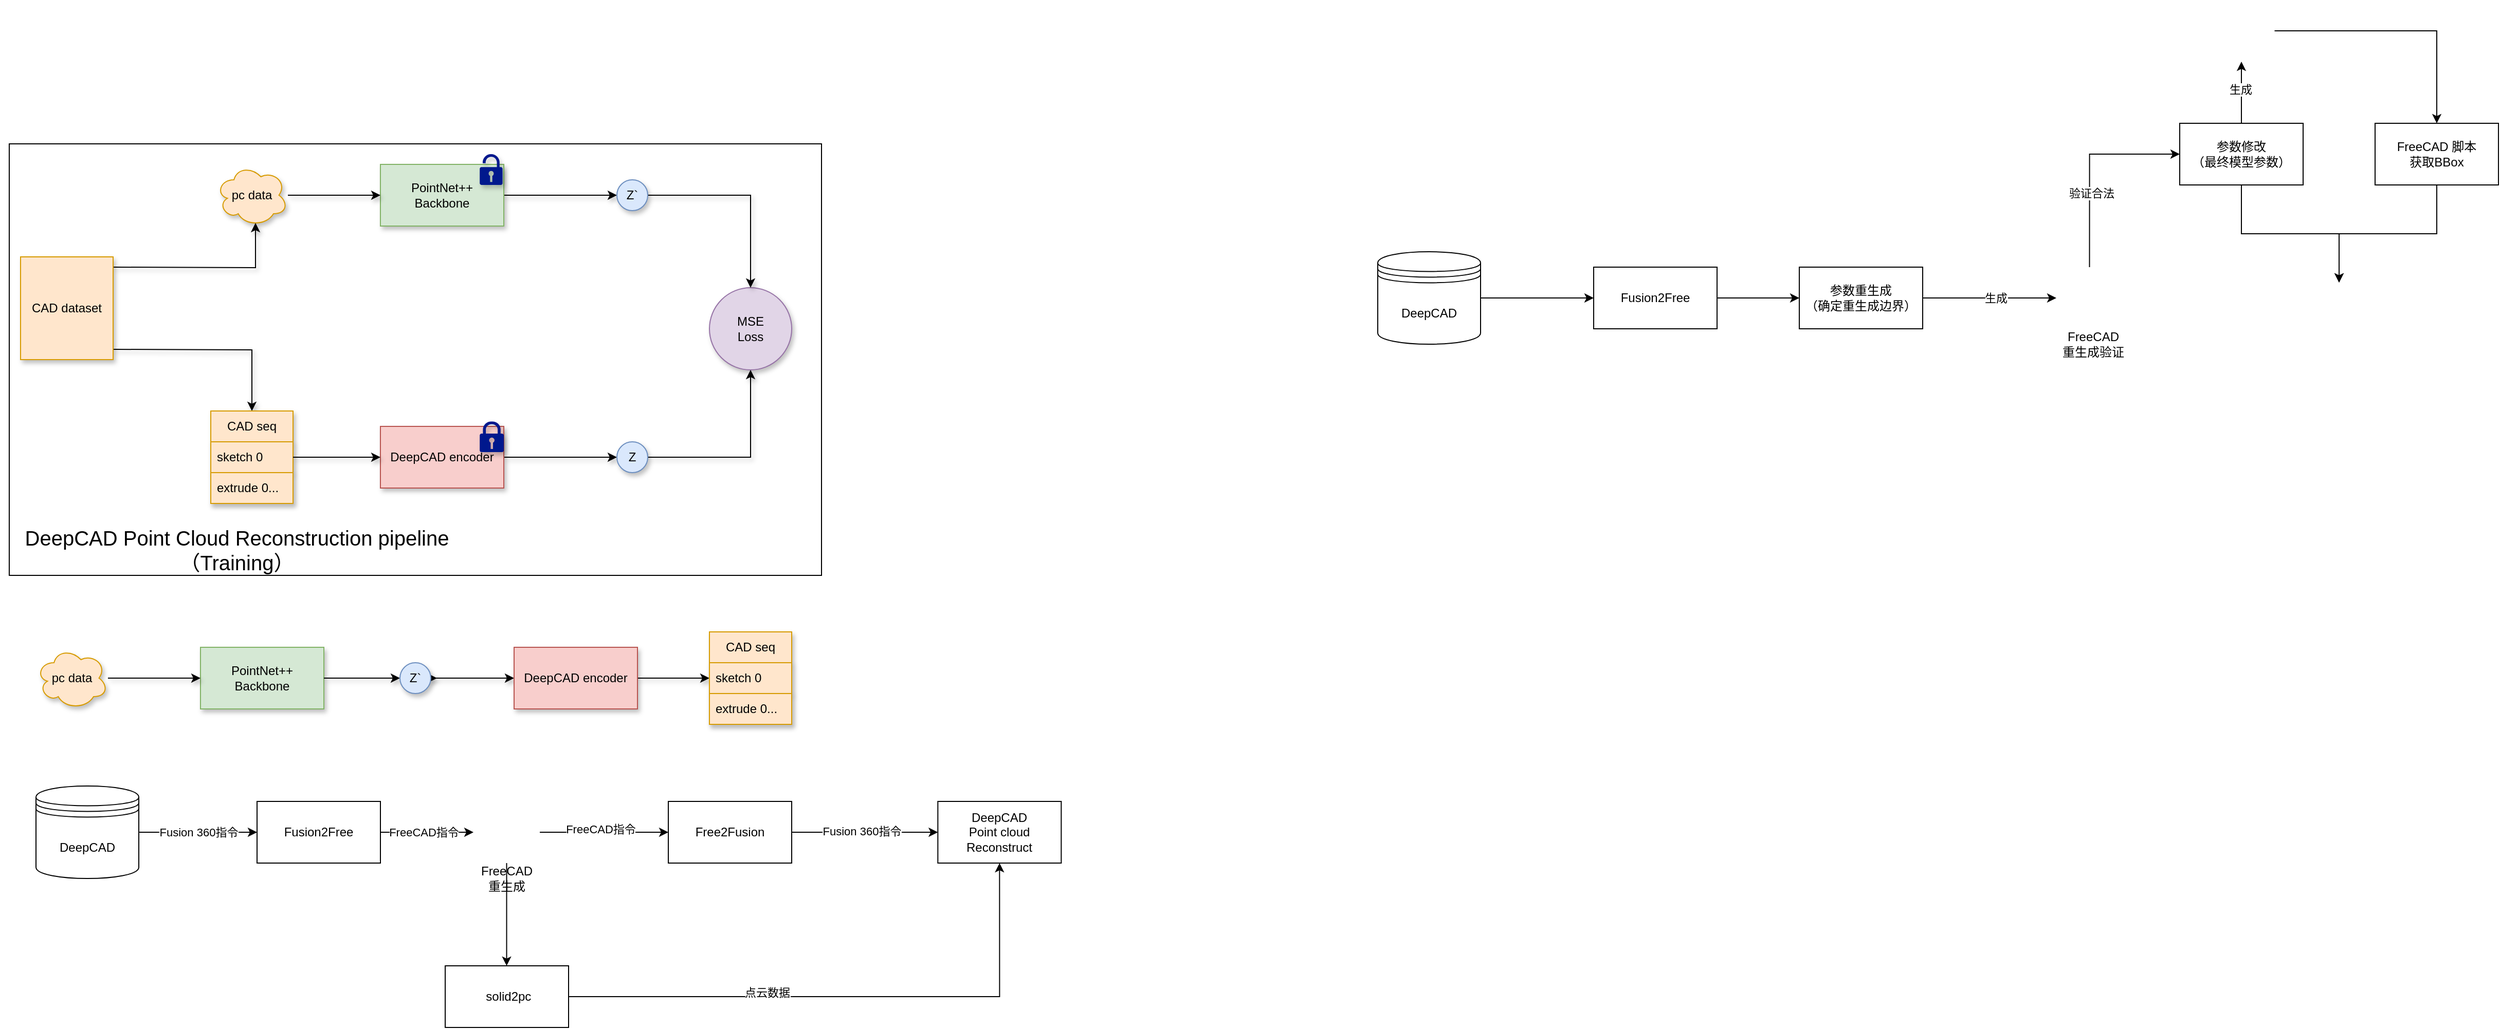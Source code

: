 <mxfile version="25.0.3">
  <diagram name="第 1 页" id="Mp8tOPffEF1rVt3VJn_L">
    <mxGraphModel dx="1778" dy="963" grid="1" gridSize="10" guides="1" tooltips="1" connect="1" arrows="1" fold="1" page="1" pageScale="1" pageWidth="827" pageHeight="1169" math="0" shadow="0">
      <root>
        <mxCell id="0" />
        <mxCell id="1" parent="0" />
        <mxCell id="WQSdrnmGpLRCLVuS_tFA-32" style="edgeStyle=orthogonalEdgeStyle;rounded=0;orthogonalLoop=1;jettySize=auto;html=1;exitX=1;exitY=0.5;exitDx=0;exitDy=0;shadow=1;" parent="1" source="WQSdrnmGpLRCLVuS_tFA-36" edge="1">
          <mxGeometry relative="1" as="geometry">
            <mxPoint x="435" y="740" as="targetPoint" />
          </mxGeometry>
        </mxCell>
        <mxCell id="WQSdrnmGpLRCLVuS_tFA-33" value="PointNet++&lt;div&gt;Backbone&lt;/div&gt;" style="rounded=0;whiteSpace=wrap;html=1;fillColor=#d5e8d4;strokeColor=#82b366;shadow=1;" parent="1" vertex="1">
          <mxGeometry x="205" y="710" width="120" height="60" as="geometry" />
        </mxCell>
        <mxCell id="WQSdrnmGpLRCLVuS_tFA-34" value="" style="edgeStyle=orthogonalEdgeStyle;rounded=0;orthogonalLoop=1;jettySize=auto;html=1;shadow=1;" parent="1" source="WQSdrnmGpLRCLVuS_tFA-35" target="WQSdrnmGpLRCLVuS_tFA-33" edge="1">
          <mxGeometry relative="1" as="geometry" />
        </mxCell>
        <mxCell id="WQSdrnmGpLRCLVuS_tFA-35" value="pc data" style="ellipse;shape=cloud;whiteSpace=wrap;html=1;fillColor=#ffe6cc;strokeColor=#d79b00;shadow=1;" parent="1" vertex="1">
          <mxGeometry x="45" y="710" width="70" height="60" as="geometry" />
        </mxCell>
        <mxCell id="WQSdrnmGpLRCLVuS_tFA-39" value="" style="edgeStyle=orthogonalEdgeStyle;rounded=0;orthogonalLoop=1;jettySize=auto;html=1;shadow=1;" parent="1" source="WQSdrnmGpLRCLVuS_tFA-36" target="WQSdrnmGpLRCLVuS_tFA-38" edge="1">
          <mxGeometry relative="1" as="geometry" />
        </mxCell>
        <mxCell id="WQSdrnmGpLRCLVuS_tFA-44" value="" style="edgeStyle=orthogonalEdgeStyle;rounded=0;orthogonalLoop=1;jettySize=auto;html=1;entryX=0;entryY=0.5;entryDx=0;entryDy=0;shadow=1;" parent="1" source="WQSdrnmGpLRCLVuS_tFA-38" target="WQSdrnmGpLRCLVuS_tFA-42" edge="1">
          <mxGeometry relative="1" as="geometry" />
        </mxCell>
        <mxCell id="WQSdrnmGpLRCLVuS_tFA-38" value="DeepCAD encoder" style="rounded=0;whiteSpace=wrap;html=1;fillColor=#f8cecc;strokeColor=#b85450;shadow=1;" parent="1" vertex="1">
          <mxGeometry x="510" y="710" width="120" height="60" as="geometry" />
        </mxCell>
        <mxCell id="WQSdrnmGpLRCLVuS_tFA-40" value="" style="edgeStyle=orthogonalEdgeStyle;rounded=0;orthogonalLoop=1;jettySize=auto;html=1;exitX=1;exitY=0.5;exitDx=0;exitDy=0;shadow=1;" parent="1" source="WQSdrnmGpLRCLVuS_tFA-33" target="WQSdrnmGpLRCLVuS_tFA-36" edge="1">
          <mxGeometry relative="1" as="geometry">
            <mxPoint x="435" y="740" as="targetPoint" />
            <mxPoint x="325" y="740" as="sourcePoint" />
          </mxGeometry>
        </mxCell>
        <mxCell id="WQSdrnmGpLRCLVuS_tFA-36" value="Z`" style="ellipse;whiteSpace=wrap;html=1;aspect=fixed;fillColor=#dae8fc;strokeColor=#6c8ebf;shadow=1;" parent="1" vertex="1">
          <mxGeometry x="399" y="725" width="30" height="30" as="geometry" />
        </mxCell>
        <mxCell id="WQSdrnmGpLRCLVuS_tFA-41" value="CAD seq" style="swimlane;fontStyle=0;childLayout=stackLayout;horizontal=1;startSize=30;horizontalStack=0;resizeParent=1;resizeParentMax=0;resizeLast=0;collapsible=1;marginBottom=0;whiteSpace=wrap;html=1;fillColor=#ffe6cc;strokeColor=#d79b00;shadow=1;" parent="1" vertex="1">
          <mxGeometry x="700" y="695" width="80" height="90" as="geometry" />
        </mxCell>
        <mxCell id="WQSdrnmGpLRCLVuS_tFA-42" value="sketch 0" style="text;strokeColor=#d79b00;fillColor=#ffe6cc;align=left;verticalAlign=middle;spacingLeft=4;spacingRight=4;overflow=hidden;points=[[0,0.5],[1,0.5]];portConstraint=eastwest;rotatable=0;whiteSpace=wrap;html=1;shadow=1;" parent="WQSdrnmGpLRCLVuS_tFA-41" vertex="1">
          <mxGeometry y="30" width="80" height="30" as="geometry" />
        </mxCell>
        <mxCell id="WQSdrnmGpLRCLVuS_tFA-43" value="extrude 0..." style="text;strokeColor=#d79b00;fillColor=#ffe6cc;align=left;verticalAlign=middle;spacingLeft=4;spacingRight=4;overflow=hidden;points=[[0,0.5],[1,0.5]];portConstraint=eastwest;rotatable=0;whiteSpace=wrap;html=1;shadow=1;" parent="WQSdrnmGpLRCLVuS_tFA-41" vertex="1">
          <mxGeometry y="60" width="80" height="30" as="geometry" />
        </mxCell>
        <mxCell id="WQSdrnmGpLRCLVuS_tFA-56" value="Fusion 360指令" style="edgeStyle=orthogonalEdgeStyle;rounded=0;orthogonalLoop=1;jettySize=auto;html=1;" parent="1" source="WQSdrnmGpLRCLVuS_tFA-50" target="WQSdrnmGpLRCLVuS_tFA-54" edge="1">
          <mxGeometry relative="1" as="geometry" />
        </mxCell>
        <mxCell id="WQSdrnmGpLRCLVuS_tFA-50" value="DeepCAD" style="shape=datastore;whiteSpace=wrap;html=1;" parent="1" vertex="1">
          <mxGeometry x="45" y="845" width="100" height="90" as="geometry" />
        </mxCell>
        <mxCell id="WQSdrnmGpLRCLVuS_tFA-47" value="" style="shape=image;verticalLabelPosition=bottom;labelBackgroundColor=default;verticalAlign=top;aspect=fixed;imageAspect=0;image=https://damassets.autodesk.net/content/dam/autodesk/www/product-imagery/badge-75x75/fusion-badge-75x75.png;" parent="1" vertex="1">
          <mxGeometry x="45" y="865" width="30" height="30" as="geometry" />
        </mxCell>
        <mxCell id="WQSdrnmGpLRCLVuS_tFA-53" value="" style="group" parent="1" vertex="1" connectable="0">
          <mxGeometry x="470.5" y="860.0" width="64.5" height="90.0" as="geometry" />
        </mxCell>
        <mxCell id="WQSdrnmGpLRCLVuS_tFA-174" style="edgeStyle=orthogonalEdgeStyle;rounded=0;orthogonalLoop=1;jettySize=auto;html=1;" parent="WQSdrnmGpLRCLVuS_tFA-53" source="WQSdrnmGpLRCLVuS_tFA-51" edge="1">
          <mxGeometry relative="1" as="geometry">
            <mxPoint x="32.25" y="160.0" as="targetPoint" />
          </mxGeometry>
        </mxCell>
        <mxCell id="WQSdrnmGpLRCLVuS_tFA-51" value="" style="shape=image;verticalLabelPosition=bottom;labelBackgroundColor=default;verticalAlign=top;aspect=fixed;imageAspect=0;image=https://www.freecad.org/svg/logo-freecad.svg;clipPath=inset(0% 69.29% 0% 0%);" parent="WQSdrnmGpLRCLVuS_tFA-53" vertex="1">
          <mxGeometry width="64.5" height="60" as="geometry" />
        </mxCell>
        <mxCell id="WQSdrnmGpLRCLVuS_tFA-52" value="FreeCAD 重生成" style="text;html=1;align=center;verticalAlign=middle;whiteSpace=wrap;rounded=0;" parent="WQSdrnmGpLRCLVuS_tFA-53" vertex="1">
          <mxGeometry x="2.25" y="60.0" width="60" height="30" as="geometry" />
        </mxCell>
        <mxCell id="WQSdrnmGpLRCLVuS_tFA-57" value="" style="edgeStyle=orthogonalEdgeStyle;rounded=0;orthogonalLoop=1;jettySize=auto;html=1;entryX=0;entryY=0.75;entryDx=0;entryDy=0;" parent="1" source="WQSdrnmGpLRCLVuS_tFA-54" edge="1">
          <mxGeometry relative="1" as="geometry">
            <mxPoint x="470.5" y="890.0" as="targetPoint" />
          </mxGeometry>
        </mxCell>
        <mxCell id="WQSdrnmGpLRCLVuS_tFA-182" value="FreeCAD指令" style="edgeLabel;html=1;align=center;verticalAlign=middle;resizable=0;points=[];" parent="WQSdrnmGpLRCLVuS_tFA-57" vertex="1" connectable="0">
          <mxGeometry x="-0.073" relative="1" as="geometry">
            <mxPoint as="offset" />
          </mxGeometry>
        </mxCell>
        <mxCell id="WQSdrnmGpLRCLVuS_tFA-54" value="Fusion2Free" style="rounded=0;whiteSpace=wrap;html=1;" parent="1" vertex="1">
          <mxGeometry x="260" y="860" width="120" height="60" as="geometry" />
        </mxCell>
        <mxCell id="WQSdrnmGpLRCLVuS_tFA-58" value="" style="group" parent="1" vertex="1" connectable="0">
          <mxGeometry x="10" y="220" width="799" height="420" as="geometry" />
        </mxCell>
        <mxCell id="WQSdrnmGpLRCLVuS_tFA-21" style="edgeStyle=orthogonalEdgeStyle;rounded=0;orthogonalLoop=1;jettySize=auto;html=1;exitX=1;exitY=0.5;exitDx=0;exitDy=0;shadow=1;" parent="WQSdrnmGpLRCLVuS_tFA-58" source="WQSdrnmGpLRCLVuS_tFA-1" edge="1">
          <mxGeometry relative="1" as="geometry">
            <mxPoint x="600" y="50" as="targetPoint" />
          </mxGeometry>
        </mxCell>
        <mxCell id="WQSdrnmGpLRCLVuS_tFA-1" value="PointNet++&lt;div&gt;Backbone&lt;/div&gt;" style="rounded=0;whiteSpace=wrap;html=1;fillColor=#d5e8d4;strokeColor=#82b366;shadow=1;" parent="WQSdrnmGpLRCLVuS_tFA-58" vertex="1">
          <mxGeometry x="370" y="20" width="120" height="60" as="geometry" />
        </mxCell>
        <mxCell id="WQSdrnmGpLRCLVuS_tFA-23" style="edgeStyle=orthogonalEdgeStyle;rounded=0;orthogonalLoop=1;jettySize=auto;html=1;exitX=1;exitY=0.5;exitDx=0;exitDy=0;shadow=1;" parent="WQSdrnmGpLRCLVuS_tFA-58" source="WQSdrnmGpLRCLVuS_tFA-3" edge="1">
          <mxGeometry relative="1" as="geometry">
            <mxPoint x="600" y="305" as="targetPoint" />
          </mxGeometry>
        </mxCell>
        <mxCell id="WQSdrnmGpLRCLVuS_tFA-3" value="DeepCAD encoder" style="rounded=0;whiteSpace=wrap;html=1;fillColor=#f8cecc;strokeColor=#b85450;shadow=1;" parent="WQSdrnmGpLRCLVuS_tFA-58" vertex="1">
          <mxGeometry x="370" y="275" width="120" height="60" as="geometry" />
        </mxCell>
        <mxCell id="WQSdrnmGpLRCLVuS_tFA-16" style="edgeStyle=orthogonalEdgeStyle;rounded=0;orthogonalLoop=1;jettySize=auto;html=1;exitX=1;exitY=1;exitDx=0;exitDy=0;entryX=0.5;entryY=0;entryDx=0;entryDy=0;shadow=1;" parent="WQSdrnmGpLRCLVuS_tFA-58" target="WQSdrnmGpLRCLVuS_tFA-7" edge="1">
          <mxGeometry relative="1" as="geometry">
            <mxPoint x="110" y="200" as="sourcePoint" />
          </mxGeometry>
        </mxCell>
        <mxCell id="WQSdrnmGpLRCLVuS_tFA-17" value="" style="edgeStyle=orthogonalEdgeStyle;rounded=0;orthogonalLoop=1;jettySize=auto;html=1;shadow=1;" parent="WQSdrnmGpLRCLVuS_tFA-58" source="WQSdrnmGpLRCLVuS_tFA-5" target="WQSdrnmGpLRCLVuS_tFA-1" edge="1">
          <mxGeometry relative="1" as="geometry" />
        </mxCell>
        <mxCell id="WQSdrnmGpLRCLVuS_tFA-5" value="pc data" style="ellipse;shape=cloud;whiteSpace=wrap;html=1;fillColor=#ffe6cc;strokeColor=#d79b00;shadow=1;" parent="WQSdrnmGpLRCLVuS_tFA-58" vertex="1">
          <mxGeometry x="210" y="20" width="70" height="60" as="geometry" />
        </mxCell>
        <mxCell id="WQSdrnmGpLRCLVuS_tFA-7" value="CAD seq" style="swimlane;fontStyle=0;childLayout=stackLayout;horizontal=1;startSize=30;horizontalStack=0;resizeParent=1;resizeParentMax=0;resizeLast=0;collapsible=1;marginBottom=0;whiteSpace=wrap;html=1;fillColor=#ffe6cc;strokeColor=#d79b00;shadow=1;" parent="WQSdrnmGpLRCLVuS_tFA-58" vertex="1">
          <mxGeometry x="205" y="260" width="80" height="90" as="geometry" />
        </mxCell>
        <mxCell id="WQSdrnmGpLRCLVuS_tFA-8" value="sketch 0" style="text;strokeColor=#d79b00;fillColor=#ffe6cc;align=left;verticalAlign=middle;spacingLeft=4;spacingRight=4;overflow=hidden;points=[[0,0.5],[1,0.5]];portConstraint=eastwest;rotatable=0;whiteSpace=wrap;html=1;shadow=1;" parent="WQSdrnmGpLRCLVuS_tFA-7" vertex="1">
          <mxGeometry y="30" width="80" height="30" as="geometry" />
        </mxCell>
        <mxCell id="WQSdrnmGpLRCLVuS_tFA-9" value="extrude 0..." style="text;strokeColor=#d79b00;fillColor=#ffe6cc;align=left;verticalAlign=middle;spacingLeft=4;spacingRight=4;overflow=hidden;points=[[0,0.5],[1,0.5]];portConstraint=eastwest;rotatable=0;whiteSpace=wrap;html=1;shadow=1;" parent="WQSdrnmGpLRCLVuS_tFA-7" vertex="1">
          <mxGeometry y="60" width="80" height="30" as="geometry" />
        </mxCell>
        <mxCell id="WQSdrnmGpLRCLVuS_tFA-15" style="edgeStyle=orthogonalEdgeStyle;rounded=0;orthogonalLoop=1;jettySize=auto;html=1;exitX=1;exitY=0;exitDx=0;exitDy=0;entryX=0.55;entryY=0.95;entryDx=0;entryDy=0;entryPerimeter=0;shadow=1;" parent="WQSdrnmGpLRCLVuS_tFA-58" target="WQSdrnmGpLRCLVuS_tFA-5" edge="1">
          <mxGeometry relative="1" as="geometry">
            <mxPoint x="110" y="120" as="sourcePoint" />
          </mxGeometry>
        </mxCell>
        <mxCell id="WQSdrnmGpLRCLVuS_tFA-18" style="edgeStyle=orthogonalEdgeStyle;rounded=0;orthogonalLoop=1;jettySize=auto;html=1;entryX=0;entryY=0.5;entryDx=0;entryDy=0;shadow=1;" parent="WQSdrnmGpLRCLVuS_tFA-58" source="WQSdrnmGpLRCLVuS_tFA-8" target="WQSdrnmGpLRCLVuS_tFA-3" edge="1">
          <mxGeometry relative="1" as="geometry" />
        </mxCell>
        <mxCell id="WQSdrnmGpLRCLVuS_tFA-19" value="CAD dataset" style="rounded=0;whiteSpace=wrap;html=1;fillColor=#ffe6cc;strokeColor=#d79b00;shadow=1;" parent="WQSdrnmGpLRCLVuS_tFA-58" vertex="1">
          <mxGeometry x="20" y="110" width="90" height="100" as="geometry" />
        </mxCell>
        <mxCell id="WQSdrnmGpLRCLVuS_tFA-20" value="&lt;div&gt;MSE&lt;/div&gt;Loss" style="ellipse;whiteSpace=wrap;html=1;aspect=fixed;fillColor=#e1d5e7;strokeColor=#9673a6;shadow=1;" parent="WQSdrnmGpLRCLVuS_tFA-58" vertex="1">
          <mxGeometry x="690" y="140" width="80" height="80" as="geometry" />
        </mxCell>
        <mxCell id="WQSdrnmGpLRCLVuS_tFA-30" style="edgeStyle=orthogonalEdgeStyle;rounded=0;orthogonalLoop=1;jettySize=auto;html=1;exitX=1;exitY=0.5;exitDx=0;exitDy=0;entryX=0.5;entryY=0;entryDx=0;entryDy=0;shadow=1;" parent="WQSdrnmGpLRCLVuS_tFA-58" source="WQSdrnmGpLRCLVuS_tFA-26" target="WQSdrnmGpLRCLVuS_tFA-20" edge="1">
          <mxGeometry relative="1" as="geometry" />
        </mxCell>
        <mxCell id="WQSdrnmGpLRCLVuS_tFA-26" value="Z`" style="ellipse;whiteSpace=wrap;html=1;aspect=fixed;fillColor=#dae8fc;strokeColor=#6c8ebf;shadow=1;" parent="WQSdrnmGpLRCLVuS_tFA-58" vertex="1">
          <mxGeometry x="600" y="35" width="30" height="30" as="geometry" />
        </mxCell>
        <mxCell id="WQSdrnmGpLRCLVuS_tFA-27" value="" style="sketch=0;aspect=fixed;pointerEvents=1;shadow=1;dashed=0;html=1;strokeColor=none;labelPosition=center;verticalLabelPosition=bottom;verticalAlign=top;align=center;fillColor=#00188D;shape=mxgraph.mscae.enterprise.lock" parent="WQSdrnmGpLRCLVuS_tFA-58" vertex="1">
          <mxGeometry x="466.6" y="270" width="23.4" height="30" as="geometry" />
        </mxCell>
        <mxCell id="WQSdrnmGpLRCLVuS_tFA-28" value="" style="sketch=0;aspect=fixed;pointerEvents=1;shadow=1;dashed=0;html=1;strokeColor=none;labelPosition=center;verticalLabelPosition=bottom;verticalAlign=top;align=center;fillColor=#00188D;shape=mxgraph.mscae.enterprise.lock_unlocked" parent="WQSdrnmGpLRCLVuS_tFA-58" vertex="1">
          <mxGeometry x="466.6" y="10" width="22.2" height="30" as="geometry" />
        </mxCell>
        <mxCell id="WQSdrnmGpLRCLVuS_tFA-31" style="edgeStyle=orthogonalEdgeStyle;rounded=0;orthogonalLoop=1;jettySize=auto;html=1;exitX=1;exitY=0.5;exitDx=0;exitDy=0;entryX=0.5;entryY=1;entryDx=0;entryDy=0;shadow=1;" parent="WQSdrnmGpLRCLVuS_tFA-58" source="WQSdrnmGpLRCLVuS_tFA-29" target="WQSdrnmGpLRCLVuS_tFA-20" edge="1">
          <mxGeometry relative="1" as="geometry" />
        </mxCell>
        <mxCell id="WQSdrnmGpLRCLVuS_tFA-29" value="Z" style="ellipse;whiteSpace=wrap;html=1;aspect=fixed;fillColor=#dae8fc;strokeColor=#6c8ebf;shadow=1;" parent="WQSdrnmGpLRCLVuS_tFA-58" vertex="1">
          <mxGeometry x="600" y="290" width="30" height="30" as="geometry" />
        </mxCell>
        <mxCell id="WQSdrnmGpLRCLVuS_tFA-48" value="" style="rounded=0;whiteSpace=wrap;html=1;fillColor=none;" parent="WQSdrnmGpLRCLVuS_tFA-58" vertex="1">
          <mxGeometry x="9" width="790" height="420" as="geometry" />
        </mxCell>
        <mxCell id="WQSdrnmGpLRCLVuS_tFA-49" value="DeepCAD Point Cloud Reconstruction pipeline（Training）" style="text;html=1;align=center;verticalAlign=middle;whiteSpace=wrap;rounded=0;fontSize=20;" parent="WQSdrnmGpLRCLVuS_tFA-58" vertex="1">
          <mxGeometry y="380" width="460.5" height="30" as="geometry" />
        </mxCell>
        <mxCell id="WQSdrnmGpLRCLVuS_tFA-177" style="edgeStyle=orthogonalEdgeStyle;rounded=0;orthogonalLoop=1;jettySize=auto;html=1;exitX=1;exitY=0.5;exitDx=0;exitDy=0;entryX=0.5;entryY=1;entryDx=0;entryDy=0;" parent="1" source="WQSdrnmGpLRCLVuS_tFA-175" target="WQSdrnmGpLRCLVuS_tFA-178" edge="1">
          <mxGeometry relative="1" as="geometry">
            <mxPoint x="890" y="970" as="targetPoint" />
          </mxGeometry>
        </mxCell>
        <mxCell id="WQSdrnmGpLRCLVuS_tFA-180" value="点云数据" style="edgeLabel;html=1;align=center;verticalAlign=middle;resizable=0;points=[];" parent="WQSdrnmGpLRCLVuS_tFA-177" vertex="1" connectable="0">
          <mxGeometry x="-0.297" y="4" relative="1" as="geometry">
            <mxPoint as="offset" />
          </mxGeometry>
        </mxCell>
        <mxCell id="WQSdrnmGpLRCLVuS_tFA-175" value="&amp;nbsp;solid2pc" style="rounded=0;whiteSpace=wrap;html=1;" parent="1" vertex="1">
          <mxGeometry x="443" y="1020" width="120" height="60" as="geometry" />
        </mxCell>
        <mxCell id="WQSdrnmGpLRCLVuS_tFA-179" value="" style="edgeStyle=orthogonalEdgeStyle;rounded=0;orthogonalLoop=1;jettySize=auto;html=1;" parent="1" source="WQSdrnmGpLRCLVuS_tFA-176" target="WQSdrnmGpLRCLVuS_tFA-178" edge="1">
          <mxGeometry relative="1" as="geometry" />
        </mxCell>
        <mxCell id="WQSdrnmGpLRCLVuS_tFA-183" value="Fusion 360指令" style="edgeLabel;html=1;align=center;verticalAlign=middle;resizable=0;points=[];" parent="WQSdrnmGpLRCLVuS_tFA-179" vertex="1" connectable="0">
          <mxGeometry x="-0.066" y="1" relative="1" as="geometry">
            <mxPoint x="1" as="offset" />
          </mxGeometry>
        </mxCell>
        <mxCell id="WQSdrnmGpLRCLVuS_tFA-176" value="Free2Fusion" style="rounded=0;whiteSpace=wrap;html=1;" parent="1" vertex="1">
          <mxGeometry x="660" y="860" width="120" height="60" as="geometry" />
        </mxCell>
        <mxCell id="WQSdrnmGpLRCLVuS_tFA-178" value="DeepCAD&lt;div&gt;Point cloud&lt;br&gt;&lt;div&gt;Reconstruct&lt;/div&gt;&lt;/div&gt;" style="whiteSpace=wrap;html=1;rounded=0;" parent="1" vertex="1">
          <mxGeometry x="922.16" y="860" width="120" height="60" as="geometry" />
        </mxCell>
        <mxCell id="WQSdrnmGpLRCLVuS_tFA-181" style="edgeStyle=orthogonalEdgeStyle;rounded=0;orthogonalLoop=1;jettySize=auto;html=1;entryX=0;entryY=0.5;entryDx=0;entryDy=0;" parent="1" source="WQSdrnmGpLRCLVuS_tFA-51" target="WQSdrnmGpLRCLVuS_tFA-176" edge="1">
          <mxGeometry relative="1" as="geometry" />
        </mxCell>
        <mxCell id="WQSdrnmGpLRCLVuS_tFA-184" value="FreeCAD指令" style="edgeLabel;html=1;align=center;verticalAlign=middle;resizable=0;points=[];" parent="WQSdrnmGpLRCLVuS_tFA-181" vertex="1" connectable="0">
          <mxGeometry x="-0.053" y="3" relative="1" as="geometry">
            <mxPoint as="offset" />
          </mxGeometry>
        </mxCell>
        <mxCell id="uS4214juiTUtigERK6Lw-13" value="" style="group" vertex="1" connectable="0" parent="1">
          <mxGeometry x="2010" y="340.0" width="70" height="90" as="geometry" />
        </mxCell>
        <mxCell id="uS4214juiTUtigERK6Lw-15" value="" style="shape=image;verticalLabelPosition=bottom;labelBackgroundColor=default;verticalAlign=top;aspect=fixed;imageAspect=0;image=https://www.freecad.org/svg/logo-freecad.svg;clipPath=inset(0% 69.29% 0% 0%);" vertex="1" parent="uS4214juiTUtigERK6Lw-13">
          <mxGeometry width="64.5" height="60" as="geometry" />
        </mxCell>
        <mxCell id="uS4214juiTUtigERK6Lw-16" value="FreeCAD&lt;div&gt;重生成验证&lt;/div&gt;" style="text;html=1;align=center;verticalAlign=middle;whiteSpace=wrap;rounded=0;" vertex="1" parent="uS4214juiTUtigERK6Lw-13">
          <mxGeometry x="2.25" y="60" width="67.75" height="30" as="geometry" />
        </mxCell>
        <mxCell id="uS4214juiTUtigERK6Lw-28" value="" style="edgeStyle=orthogonalEdgeStyle;rounded=0;orthogonalLoop=1;jettySize=auto;html=1;" edge="1" parent="1" source="uS4214juiTUtigERK6Lw-20" target="uS4214juiTUtigERK6Lw-27">
          <mxGeometry relative="1" as="geometry" />
        </mxCell>
        <mxCell id="uS4214juiTUtigERK6Lw-20" value="Fusion2Free" style="rounded=0;whiteSpace=wrap;html=1;" vertex="1" parent="1">
          <mxGeometry x="1560" y="340" width="120" height="60" as="geometry" />
        </mxCell>
        <mxCell id="uS4214juiTUtigERK6Lw-34" style="edgeStyle=orthogonalEdgeStyle;rounded=0;orthogonalLoop=1;jettySize=auto;html=1;exitX=0.5;exitY=1;exitDx=0;exitDy=0;entryX=0.5;entryY=0;entryDx=0;entryDy=0;" edge="1" parent="1" source="uS4214juiTUtigERK6Lw-24" target="uS4214juiTUtigERK6Lw-33">
          <mxGeometry relative="1" as="geometry" />
        </mxCell>
        <mxCell id="uS4214juiTUtigERK6Lw-39" style="edgeStyle=orthogonalEdgeStyle;rounded=0;orthogonalLoop=1;jettySize=auto;html=1;exitX=0.5;exitY=0;exitDx=0;exitDy=0;entryX=0.5;entryY=1;entryDx=0;entryDy=0;" edge="1" parent="1" source="uS4214juiTUtigERK6Lw-24" target="uS4214juiTUtigERK6Lw-38">
          <mxGeometry relative="1" as="geometry" />
        </mxCell>
        <mxCell id="uS4214juiTUtigERK6Lw-42" value="生成" style="edgeLabel;html=1;align=center;verticalAlign=middle;resizable=0;points=[];" vertex="1" connectable="0" parent="uS4214juiTUtigERK6Lw-39">
          <mxGeometry x="0.097" y="1" relative="1" as="geometry">
            <mxPoint as="offset" />
          </mxGeometry>
        </mxCell>
        <mxCell id="uS4214juiTUtigERK6Lw-24" value="参数修改&lt;div&gt;&lt;span style=&quot;background-color: initial;&quot;&gt;（最终模型参数）&lt;/span&gt;&lt;/div&gt;" style="rounded=0;whiteSpace=wrap;html=1;" vertex="1" parent="1">
          <mxGeometry x="2130" y="200" width="120" height="60" as="geometry" />
        </mxCell>
        <mxCell id="uS4214juiTUtigERK6Lw-29" style="edgeStyle=orthogonalEdgeStyle;rounded=0;orthogonalLoop=1;jettySize=auto;html=1;entryX=0;entryY=0.5;entryDx=0;entryDy=0;" edge="1" parent="1" source="uS4214juiTUtigERK6Lw-27" target="uS4214juiTUtigERK6Lw-15">
          <mxGeometry relative="1" as="geometry" />
        </mxCell>
        <mxCell id="uS4214juiTUtigERK6Lw-43" value="生成" style="edgeLabel;html=1;align=center;verticalAlign=middle;resizable=0;points=[];" vertex="1" connectable="0" parent="uS4214juiTUtigERK6Lw-29">
          <mxGeometry x="0.093" relative="1" as="geometry">
            <mxPoint as="offset" />
          </mxGeometry>
        </mxCell>
        <mxCell id="uS4214juiTUtigERK6Lw-27" value="参数重生成&lt;div&gt;（确定重生成边界）&lt;/div&gt;" style="rounded=0;whiteSpace=wrap;html=1;" vertex="1" parent="1">
          <mxGeometry x="1760" y="340" width="120" height="60" as="geometry" />
        </mxCell>
        <mxCell id="uS4214juiTUtigERK6Lw-35" style="edgeStyle=orthogonalEdgeStyle;rounded=0;orthogonalLoop=1;jettySize=auto;html=1;exitX=0.5;exitY=1;exitDx=0;exitDy=0;entryX=0.5;entryY=0;entryDx=0;entryDy=0;" edge="1" parent="1" source="uS4214juiTUtigERK6Lw-30" target="uS4214juiTUtigERK6Lw-33">
          <mxGeometry relative="1" as="geometry">
            <mxPoint x="2290" y="370" as="targetPoint" />
          </mxGeometry>
        </mxCell>
        <mxCell id="uS4214juiTUtigERK6Lw-30" value="&lt;div&gt;FreeCAD 脚本&lt;/div&gt;获取BBox" style="rounded=0;whiteSpace=wrap;html=1;" vertex="1" parent="1">
          <mxGeometry x="2320" y="200" width="120" height="60" as="geometry" />
        </mxCell>
        <mxCell id="uS4214juiTUtigERK6Lw-31" style="edgeStyle=orthogonalEdgeStyle;rounded=0;orthogonalLoop=1;jettySize=auto;html=1;exitX=0.5;exitY=0;exitDx=0;exitDy=0;entryX=0;entryY=0.5;entryDx=0;entryDy=0;" edge="1" parent="1" source="uS4214juiTUtigERK6Lw-15" target="uS4214juiTUtigERK6Lw-24">
          <mxGeometry relative="1" as="geometry" />
        </mxCell>
        <mxCell id="uS4214juiTUtigERK6Lw-44" value="验证合法" style="edgeLabel;html=1;align=center;verticalAlign=middle;resizable=0;points=[];" vertex="1" connectable="0" parent="uS4214juiTUtigERK6Lw-31">
          <mxGeometry x="-0.274" y="-1" relative="1" as="geometry">
            <mxPoint as="offset" />
          </mxGeometry>
        </mxCell>
        <mxCell id="uS4214juiTUtigERK6Lw-33" value="" style="shape=image;verticalLabelPosition=bottom;labelBackgroundColor=default;verticalAlign=top;aspect=fixed;imageAspect=0;image=https://damassets.autodesk.net/content/dam/autodesk/www/product-imagery/badge-75x75/fusion-badge-75x75.png;" vertex="1" parent="1">
          <mxGeometry x="2270" y="355" width="30" height="30" as="geometry" />
        </mxCell>
        <mxCell id="uS4214juiTUtigERK6Lw-36" value="" style="shape=image;verticalLabelPosition=bottom;labelBackgroundColor=default;verticalAlign=top;aspect=fixed;imageAspect=0;image=https://www.freecad.org/svg/logo-freecad.svg;clipPath=inset(0% 69.29% 0% 0%);" vertex="1" parent="1">
          <mxGeometry x="1920" y="300.0" width="64.5" height="60" as="geometry" />
        </mxCell>
        <mxCell id="uS4214juiTUtigERK6Lw-40" style="edgeStyle=orthogonalEdgeStyle;rounded=0;orthogonalLoop=1;jettySize=auto;html=1;entryX=0.5;entryY=0;entryDx=0;entryDy=0;" edge="1" parent="1" source="uS4214juiTUtigERK6Lw-38" target="uS4214juiTUtigERK6Lw-30">
          <mxGeometry relative="1" as="geometry" />
        </mxCell>
        <mxCell id="uS4214juiTUtigERK6Lw-38" value="" style="shape=image;verticalLabelPosition=bottom;labelBackgroundColor=default;verticalAlign=top;aspect=fixed;imageAspect=0;image=https://www.freecad.org/svg/logo-freecad.svg;clipPath=inset(0% 69.29% 0% 0%);" vertex="1" parent="1">
          <mxGeometry x="2157.75" y="80.0" width="64.5" height="60" as="geometry" />
        </mxCell>
        <mxCell id="uS4214juiTUtigERK6Lw-48" value="" style="edgeStyle=orthogonalEdgeStyle;rounded=0;orthogonalLoop=1;jettySize=auto;html=1;" edge="1" parent="1" source="uS4214juiTUtigERK6Lw-46" target="uS4214juiTUtigERK6Lw-20">
          <mxGeometry relative="1" as="geometry" />
        </mxCell>
        <mxCell id="uS4214juiTUtigERK6Lw-46" value="DeepCAD" style="shape=datastore;whiteSpace=wrap;html=1;" vertex="1" parent="1">
          <mxGeometry x="1350" y="325" width="100" height="90" as="geometry" />
        </mxCell>
        <mxCell id="uS4214juiTUtigERK6Lw-47" value="" style="shape=image;verticalLabelPosition=bottom;labelBackgroundColor=default;verticalAlign=top;aspect=fixed;imageAspect=0;image=https://damassets.autodesk.net/content/dam/autodesk/www/product-imagery/badge-75x75/fusion-badge-75x75.png;" vertex="1" parent="1">
          <mxGeometry x="1350" y="345" width="30" height="30" as="geometry" />
        </mxCell>
      </root>
    </mxGraphModel>
  </diagram>
</mxfile>
